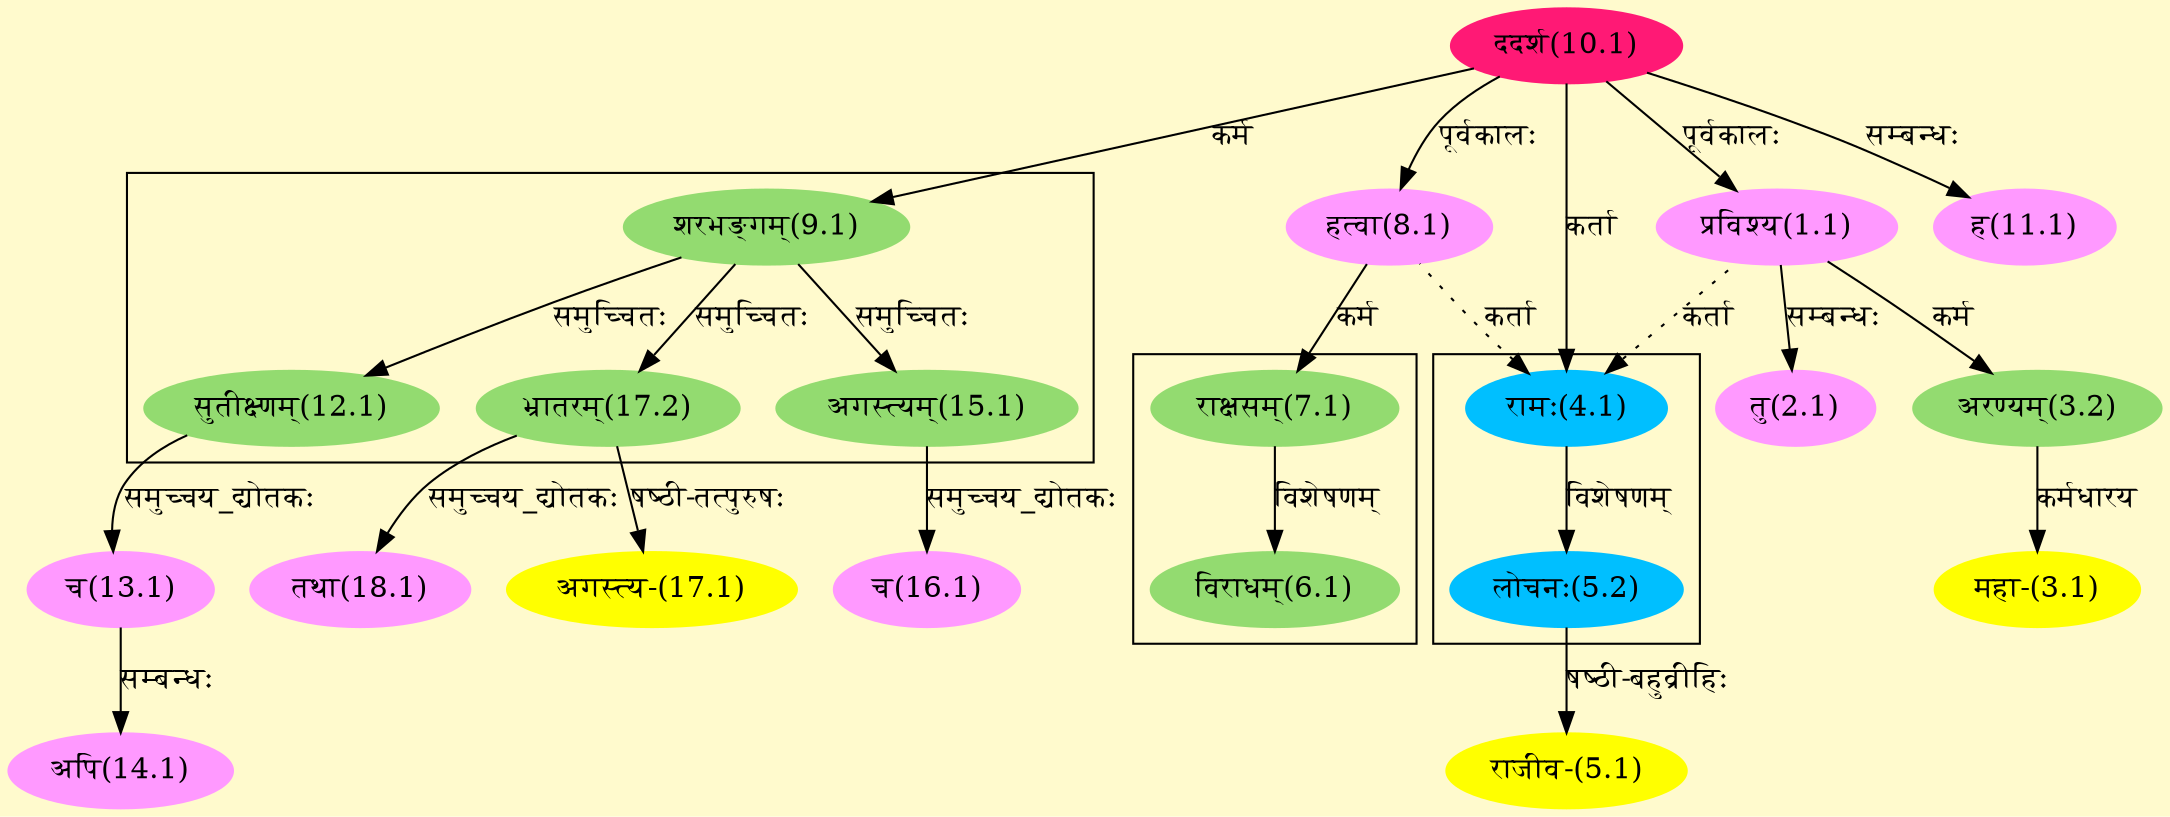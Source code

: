 digraph G{
rankdir=BT;
 compound=true;
 bgcolor="lemonchiffon1";

subgraph cluster_1{
Node5_2 [style=filled, color="#00BFFF" label = "लोचनः(5.2)"]
Node4_1 [style=filled, color="#00BFFF" label = "रामः(4.1)"]

}

subgraph cluster_2{
Node6_1 [style=filled, color="#93DB70" label = "विराधम्(6.1)"]
Node7_1 [style=filled, color="#93DB70" label = "राक्षसम्(7.1)"]

}

subgraph cluster_3{
Node12_1 [style=filled, color="#93DB70" label = "सुतीक्ष्णम्(12.1)"]
Node9_1 [style=filled, color="#93DB70" label = "शरभङ्गम्(9.1)"]
Node15_1 [style=filled, color="#93DB70" label = "अगस्त्यम्(15.1)"]
Node17_2 [style=filled, color="#93DB70" label = "भ्रातरम्(17.2)"]

}
Node1_1 [style=filled, color="#FF99FF" label = "प्रविश्य(1.1)"]
Node10_1 [style=filled, color="#FF1975" label = "ददर्श(10.1)"]
Node2_1 [style=filled, color="#FF99FF" label = "तु(2.1)"]
Node3_1 [style=filled, color="#FFFF00" label = "महा-(3.1)"]
Node3_2 [style=filled, color="#93DB70" label = "अरण्यम्(3.2)"]
Node4_1 [style=filled, color="#00BFFF" label = "रामः(4.1)"]
Node8_1 [style=filled, color="#FF99FF" label = "हत्वा(8.1)"]
Node5_1 [style=filled, color="#FFFF00" label = "राजीव-(5.1)"]
Node5_2 [style=filled, color="#00BFFF" label = "लोचनः(5.2)"]
Node7_1 [style=filled, color="#93DB70" label = "राक्षसम्(7.1)"]
Node9_1 [style=filled, color="#93DB70" label = "शरभङ्गम्(9.1)"]
Node [style=filled, color="" label = "()"]
Node11_1 [style=filled, color="#FF99FF" label = "ह(11.1)"]
Node13_1 [style=filled, color="#FF99FF" label = "च(13.1)"]
Node12_1 [style=filled, color="#93DB70" label = "सुतीक्ष्णम्(12.1)"]
Node14_1 [style=filled, color="#FF99FF" label = "अपि(14.1)"]
Node16_1 [style=filled, color="#FF99FF" label = "च(16.1)"]
Node15_1 [style=filled, color="#93DB70" label = "अगस्त्यम्(15.1)"]
Node17_1 [style=filled, color="#FFFF00" label = "अगस्त्य-(17.1)"]
Node17_2 [style=filled, color="#93DB70" label = "भ्रातरम्(17.2)"]
Node18_1 [style=filled, color="#FF99FF" label = "तथा(18.1)"]
/* Start of Relations section */

Node1_1 -> Node10_1 [  label="पूर्वकालः"  dir="back" ]
Node2_1 -> Node1_1 [  label="सम्बन्धः"  dir="back" ]
Node3_1 -> Node3_2 [  label="कर्मधारय"  dir="back" ]
Node3_2 -> Node1_1 [  label="कर्म"  dir="back" ]
Node4_1 -> Node10_1 [  label="कर्ता"  dir="back" ]
Node4_1 -> Node8_1 [ style=dotted label="कर्ता"  dir="back" ]
Node4_1 -> Node1_1 [ style=dotted label="कर्ता"  dir="back" ]
Node5_1 -> Node5_2 [  label="षष्ठी-बहुव्रीहिः"  dir="back" ]
Node5_2 -> Node4_1 [  label="विशेषणम्"  dir="back" ]
Node6_1 -> Node7_1 [  label="विशेषणम्"  dir="back" ]
Node7_1 -> Node8_1 [  label="कर्म"  dir="back" ]
Node8_1 -> Node10_1 [  label="पूर्वकालः"  dir="back" ]
Node9_1 -> Node10_1 [  label="कर्म"  dir="back" ]
Node11_1 -> Node10_1 [  label="सम्बन्धः"  dir="back" ]
Node12_1 -> Node9_1 [  label="समुच्चितः"  dir="back" ]
Node13_1 -> Node12_1 [  label="समुच्चय_द्योतकः"  dir="back" ]
Node14_1 -> Node13_1 [  label="सम्बन्धः"  dir="back" ]
Node15_1 -> Node9_1 [  label="समुच्चितः"  dir="back" ]
Node16_1 -> Node15_1 [  label="समुच्चय_द्योतकः"  dir="back" ]
Node17_1 -> Node17_2 [  label="षष्ठी-तत्पुरुषः"  dir="back" ]
Node17_2 -> Node9_1 [  label="समुच्चितः"  dir="back" ]
Node18_1 -> Node17_2 [  label="समुच्चय_द्योतकः"  dir="back" ]
}
